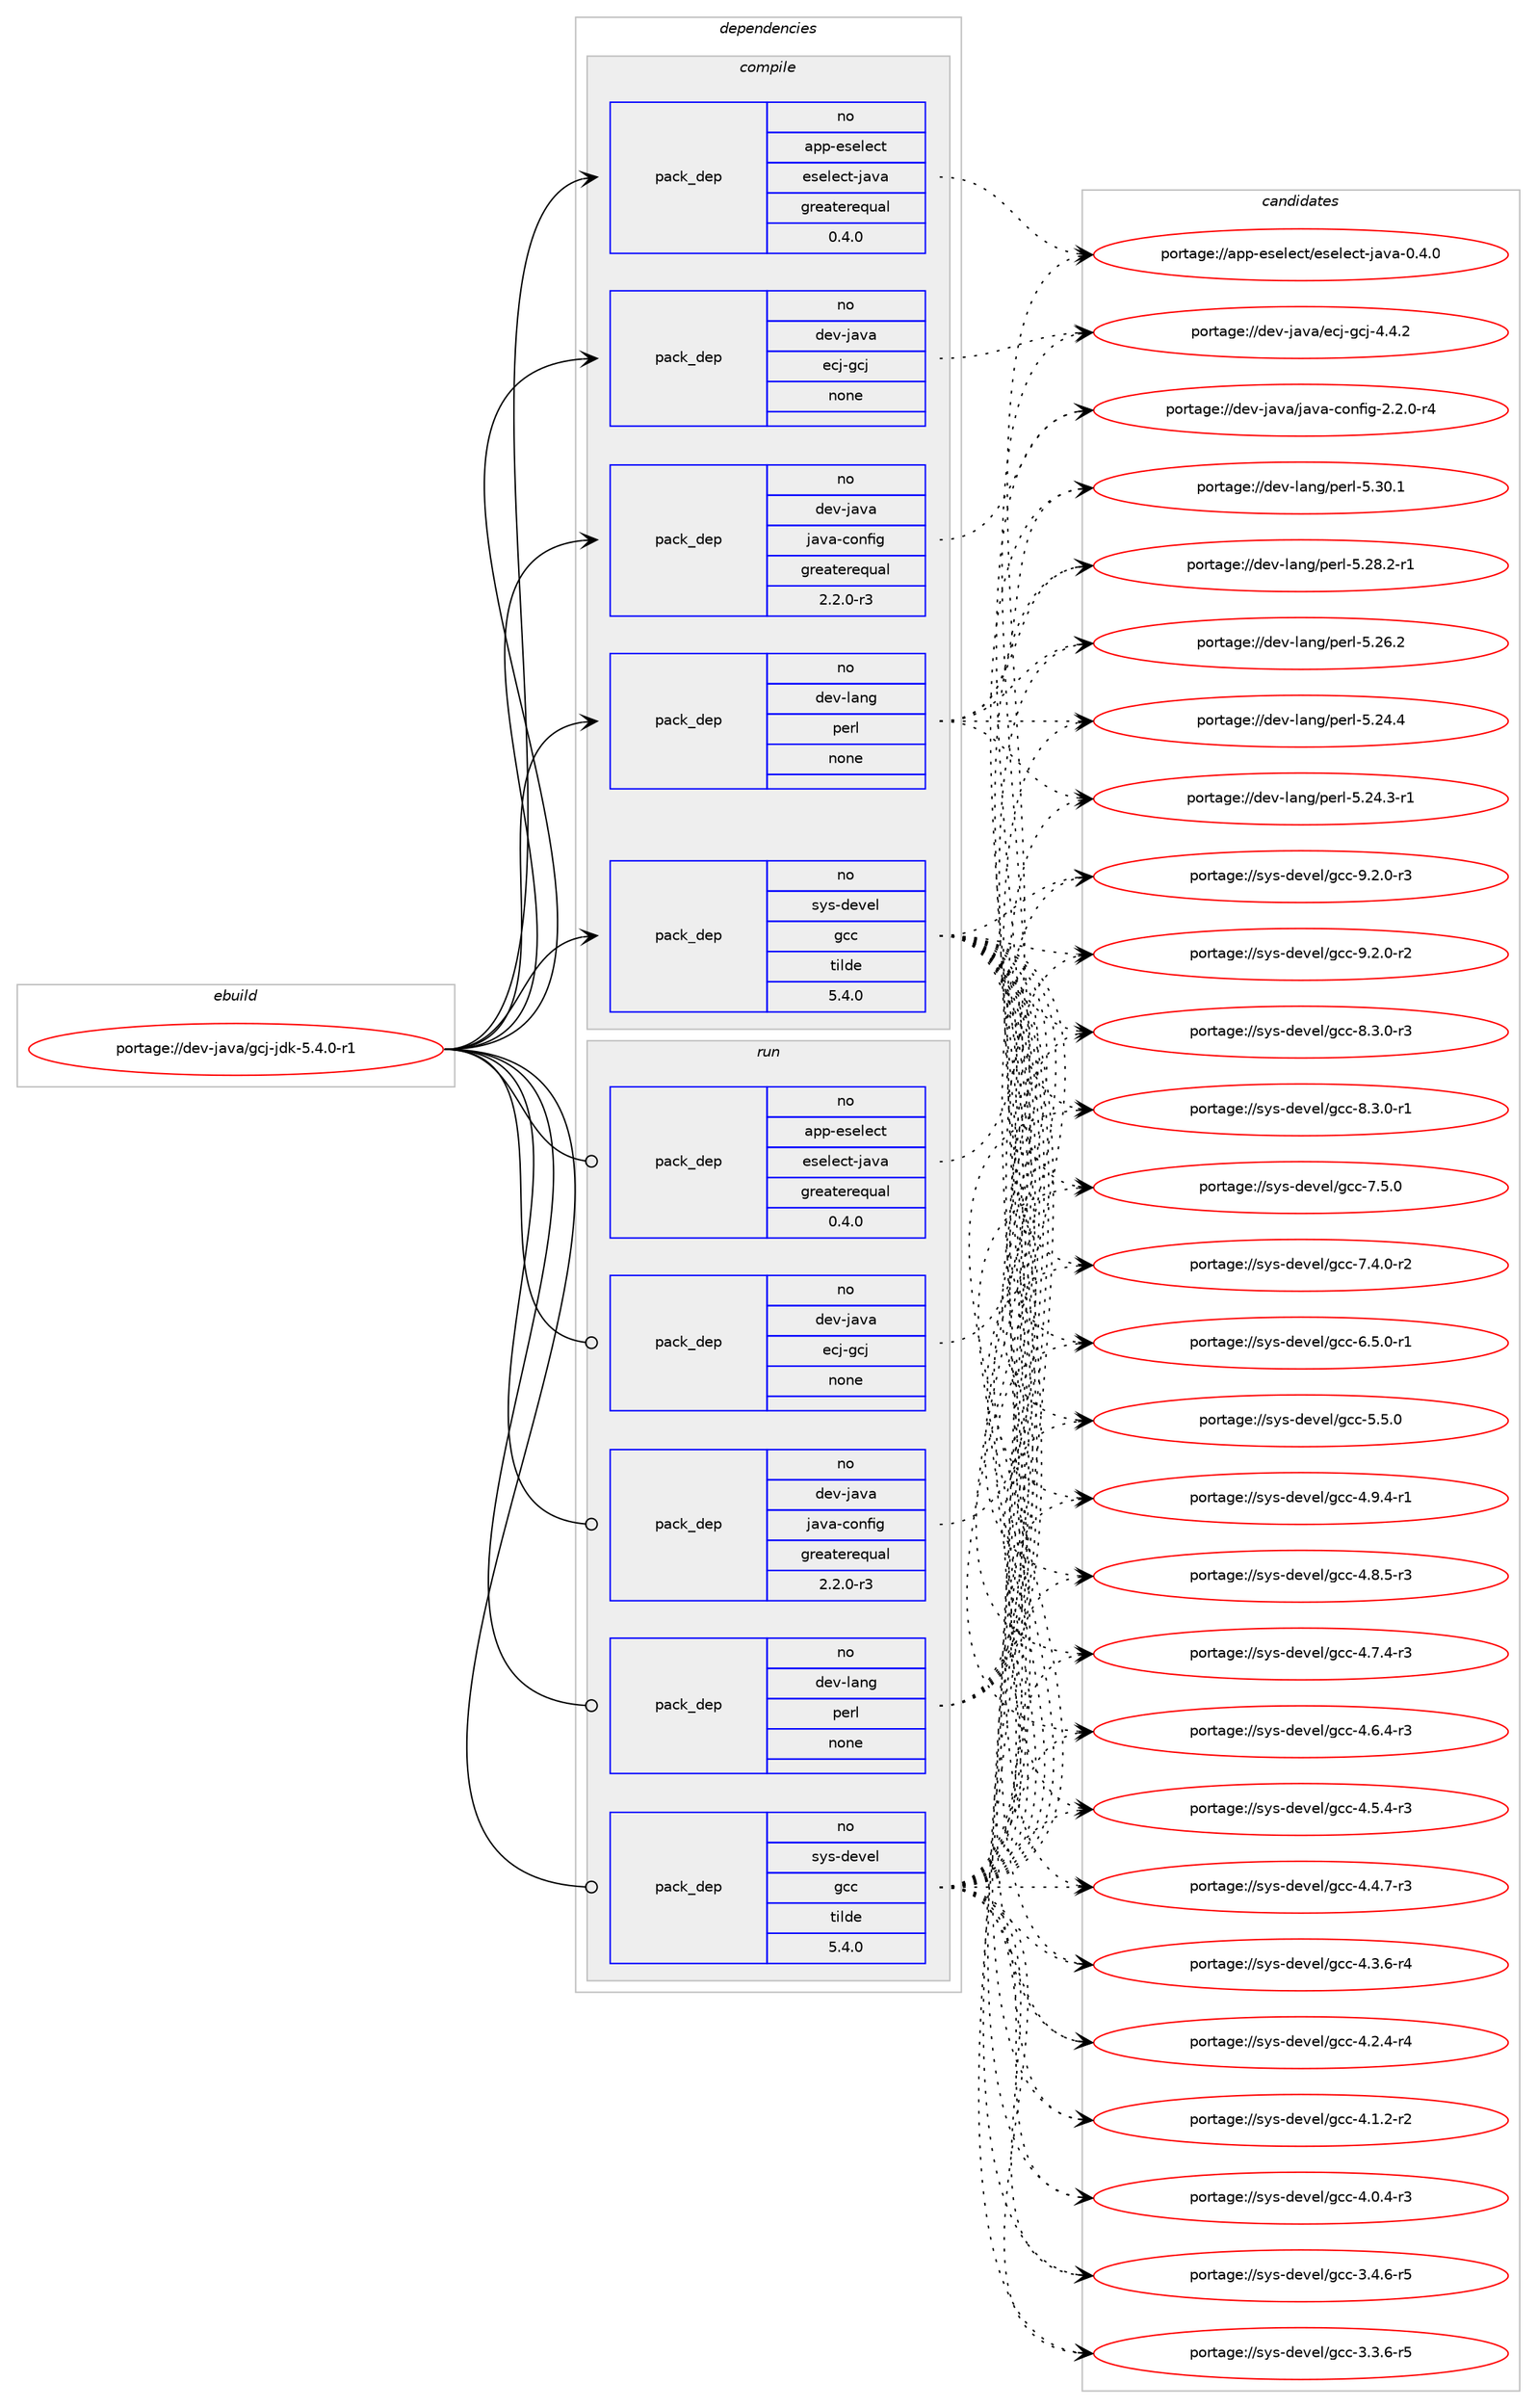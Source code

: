 digraph prolog {

# *************
# Graph options
# *************

newrank=true;
concentrate=true;
compound=true;
graph [rankdir=LR,fontname=Helvetica,fontsize=10,ranksep=1.5];#, ranksep=2.5, nodesep=0.2];
edge  [arrowhead=vee];
node  [fontname=Helvetica,fontsize=10];

# **********
# The ebuild
# **********

subgraph cluster_leftcol {
color=gray;
label=<<i>ebuild</i>>;
id [label="portage://dev-java/gcj-jdk-5.4.0-r1", color=red, width=4, href="../dev-java/gcj-jdk-5.4.0-r1.svg"];
}

# ****************
# The dependencies
# ****************

subgraph cluster_midcol {
color=gray;
label=<<i>dependencies</i>>;
subgraph cluster_compile {
fillcolor="#eeeeee";
style=filled;
label=<<i>compile</i>>;
subgraph pack395894 {
dependency531728 [label=<<TABLE BORDER="0" CELLBORDER="1" CELLSPACING="0" CELLPADDING="4" WIDTH="220"><TR><TD ROWSPAN="6" CELLPADDING="30">pack_dep</TD></TR><TR><TD WIDTH="110">no</TD></TR><TR><TD>app-eselect</TD></TR><TR><TD>eselect-java</TD></TR><TR><TD>greaterequal</TD></TR><TR><TD>0.4.0</TD></TR></TABLE>>, shape=none, color=blue];
}
id:e -> dependency531728:w [weight=20,style="solid",arrowhead="vee"];
subgraph pack395895 {
dependency531729 [label=<<TABLE BORDER="0" CELLBORDER="1" CELLSPACING="0" CELLPADDING="4" WIDTH="220"><TR><TD ROWSPAN="6" CELLPADDING="30">pack_dep</TD></TR><TR><TD WIDTH="110">no</TD></TR><TR><TD>dev-java</TD></TR><TR><TD>ecj-gcj</TD></TR><TR><TD>none</TD></TR><TR><TD></TD></TR></TABLE>>, shape=none, color=blue];
}
id:e -> dependency531729:w [weight=20,style="solid",arrowhead="vee"];
subgraph pack395896 {
dependency531730 [label=<<TABLE BORDER="0" CELLBORDER="1" CELLSPACING="0" CELLPADDING="4" WIDTH="220"><TR><TD ROWSPAN="6" CELLPADDING="30">pack_dep</TD></TR><TR><TD WIDTH="110">no</TD></TR><TR><TD>dev-java</TD></TR><TR><TD>java-config</TD></TR><TR><TD>greaterequal</TD></TR><TR><TD>2.2.0-r3</TD></TR></TABLE>>, shape=none, color=blue];
}
id:e -> dependency531730:w [weight=20,style="solid",arrowhead="vee"];
subgraph pack395897 {
dependency531731 [label=<<TABLE BORDER="0" CELLBORDER="1" CELLSPACING="0" CELLPADDING="4" WIDTH="220"><TR><TD ROWSPAN="6" CELLPADDING="30">pack_dep</TD></TR><TR><TD WIDTH="110">no</TD></TR><TR><TD>dev-lang</TD></TR><TR><TD>perl</TD></TR><TR><TD>none</TD></TR><TR><TD></TD></TR></TABLE>>, shape=none, color=blue];
}
id:e -> dependency531731:w [weight=20,style="solid",arrowhead="vee"];
subgraph pack395898 {
dependency531732 [label=<<TABLE BORDER="0" CELLBORDER="1" CELLSPACING="0" CELLPADDING="4" WIDTH="220"><TR><TD ROWSPAN="6" CELLPADDING="30">pack_dep</TD></TR><TR><TD WIDTH="110">no</TD></TR><TR><TD>sys-devel</TD></TR><TR><TD>gcc</TD></TR><TR><TD>tilde</TD></TR><TR><TD>5.4.0</TD></TR></TABLE>>, shape=none, color=blue];
}
id:e -> dependency531732:w [weight=20,style="solid",arrowhead="vee"];
}
subgraph cluster_compileandrun {
fillcolor="#eeeeee";
style=filled;
label=<<i>compile and run</i>>;
}
subgraph cluster_run {
fillcolor="#eeeeee";
style=filled;
label=<<i>run</i>>;
subgraph pack395899 {
dependency531733 [label=<<TABLE BORDER="0" CELLBORDER="1" CELLSPACING="0" CELLPADDING="4" WIDTH="220"><TR><TD ROWSPAN="6" CELLPADDING="30">pack_dep</TD></TR><TR><TD WIDTH="110">no</TD></TR><TR><TD>app-eselect</TD></TR><TR><TD>eselect-java</TD></TR><TR><TD>greaterequal</TD></TR><TR><TD>0.4.0</TD></TR></TABLE>>, shape=none, color=blue];
}
id:e -> dependency531733:w [weight=20,style="solid",arrowhead="odot"];
subgraph pack395900 {
dependency531734 [label=<<TABLE BORDER="0" CELLBORDER="1" CELLSPACING="0" CELLPADDING="4" WIDTH="220"><TR><TD ROWSPAN="6" CELLPADDING="30">pack_dep</TD></TR><TR><TD WIDTH="110">no</TD></TR><TR><TD>dev-java</TD></TR><TR><TD>ecj-gcj</TD></TR><TR><TD>none</TD></TR><TR><TD></TD></TR></TABLE>>, shape=none, color=blue];
}
id:e -> dependency531734:w [weight=20,style="solid",arrowhead="odot"];
subgraph pack395901 {
dependency531735 [label=<<TABLE BORDER="0" CELLBORDER="1" CELLSPACING="0" CELLPADDING="4" WIDTH="220"><TR><TD ROWSPAN="6" CELLPADDING="30">pack_dep</TD></TR><TR><TD WIDTH="110">no</TD></TR><TR><TD>dev-java</TD></TR><TR><TD>java-config</TD></TR><TR><TD>greaterequal</TD></TR><TR><TD>2.2.0-r3</TD></TR></TABLE>>, shape=none, color=blue];
}
id:e -> dependency531735:w [weight=20,style="solid",arrowhead="odot"];
subgraph pack395902 {
dependency531736 [label=<<TABLE BORDER="0" CELLBORDER="1" CELLSPACING="0" CELLPADDING="4" WIDTH="220"><TR><TD ROWSPAN="6" CELLPADDING="30">pack_dep</TD></TR><TR><TD WIDTH="110">no</TD></TR><TR><TD>dev-lang</TD></TR><TR><TD>perl</TD></TR><TR><TD>none</TD></TR><TR><TD></TD></TR></TABLE>>, shape=none, color=blue];
}
id:e -> dependency531736:w [weight=20,style="solid",arrowhead="odot"];
subgraph pack395903 {
dependency531737 [label=<<TABLE BORDER="0" CELLBORDER="1" CELLSPACING="0" CELLPADDING="4" WIDTH="220"><TR><TD ROWSPAN="6" CELLPADDING="30">pack_dep</TD></TR><TR><TD WIDTH="110">no</TD></TR><TR><TD>sys-devel</TD></TR><TR><TD>gcc</TD></TR><TR><TD>tilde</TD></TR><TR><TD>5.4.0</TD></TR></TABLE>>, shape=none, color=blue];
}
id:e -> dependency531737:w [weight=20,style="solid",arrowhead="odot"];
}
}

# **************
# The candidates
# **************

subgraph cluster_choices {
rank=same;
color=gray;
label=<<i>candidates</i>>;

subgraph choice395894 {
color=black;
nodesep=1;
choice9711211245101115101108101991164710111510110810199116451069711897454846524648 [label="portage://app-eselect/eselect-java-0.4.0", color=red, width=4,href="../app-eselect/eselect-java-0.4.0.svg"];
dependency531728:e -> choice9711211245101115101108101991164710111510110810199116451069711897454846524648:w [style=dotted,weight="100"];
}
subgraph choice395895 {
color=black;
nodesep=1;
choice10010111845106971189747101991064510399106455246524650 [label="portage://dev-java/ecj-gcj-4.4.2", color=red, width=4,href="../dev-java/ecj-gcj-4.4.2.svg"];
dependency531729:e -> choice10010111845106971189747101991064510399106455246524650:w [style=dotted,weight="100"];
}
subgraph choice395896 {
color=black;
nodesep=1;
choice10010111845106971189747106971189745991111101021051034550465046484511452 [label="portage://dev-java/java-config-2.2.0-r4", color=red, width=4,href="../dev-java/java-config-2.2.0-r4.svg"];
dependency531730:e -> choice10010111845106971189747106971189745991111101021051034550465046484511452:w [style=dotted,weight="100"];
}
subgraph choice395897 {
color=black;
nodesep=1;
choice10010111845108971101034711210111410845534651484649 [label="portage://dev-lang/perl-5.30.1", color=red, width=4,href="../dev-lang/perl-5.30.1.svg"];
choice100101118451089711010347112101114108455346505646504511449 [label="portage://dev-lang/perl-5.28.2-r1", color=red, width=4,href="../dev-lang/perl-5.28.2-r1.svg"];
choice10010111845108971101034711210111410845534650544650 [label="portage://dev-lang/perl-5.26.2", color=red, width=4,href="../dev-lang/perl-5.26.2.svg"];
choice10010111845108971101034711210111410845534650524652 [label="portage://dev-lang/perl-5.24.4", color=red, width=4,href="../dev-lang/perl-5.24.4.svg"];
choice100101118451089711010347112101114108455346505246514511449 [label="portage://dev-lang/perl-5.24.3-r1", color=red, width=4,href="../dev-lang/perl-5.24.3-r1.svg"];
dependency531731:e -> choice10010111845108971101034711210111410845534651484649:w [style=dotted,weight="100"];
dependency531731:e -> choice100101118451089711010347112101114108455346505646504511449:w [style=dotted,weight="100"];
dependency531731:e -> choice10010111845108971101034711210111410845534650544650:w [style=dotted,weight="100"];
dependency531731:e -> choice10010111845108971101034711210111410845534650524652:w [style=dotted,weight="100"];
dependency531731:e -> choice100101118451089711010347112101114108455346505246514511449:w [style=dotted,weight="100"];
}
subgraph choice395898 {
color=black;
nodesep=1;
choice115121115451001011181011084710399994557465046484511451 [label="portage://sys-devel/gcc-9.2.0-r3", color=red, width=4,href="../sys-devel/gcc-9.2.0-r3.svg"];
choice115121115451001011181011084710399994557465046484511450 [label="portage://sys-devel/gcc-9.2.0-r2", color=red, width=4,href="../sys-devel/gcc-9.2.0-r2.svg"];
choice115121115451001011181011084710399994556465146484511451 [label="portage://sys-devel/gcc-8.3.0-r3", color=red, width=4,href="../sys-devel/gcc-8.3.0-r3.svg"];
choice115121115451001011181011084710399994556465146484511449 [label="portage://sys-devel/gcc-8.3.0-r1", color=red, width=4,href="../sys-devel/gcc-8.3.0-r1.svg"];
choice11512111545100101118101108471039999455546534648 [label="portage://sys-devel/gcc-7.5.0", color=red, width=4,href="../sys-devel/gcc-7.5.0.svg"];
choice115121115451001011181011084710399994555465246484511450 [label="portage://sys-devel/gcc-7.4.0-r2", color=red, width=4,href="../sys-devel/gcc-7.4.0-r2.svg"];
choice115121115451001011181011084710399994554465346484511449 [label="portage://sys-devel/gcc-6.5.0-r1", color=red, width=4,href="../sys-devel/gcc-6.5.0-r1.svg"];
choice11512111545100101118101108471039999455346534648 [label="portage://sys-devel/gcc-5.5.0", color=red, width=4,href="../sys-devel/gcc-5.5.0.svg"];
choice115121115451001011181011084710399994552465746524511449 [label="portage://sys-devel/gcc-4.9.4-r1", color=red, width=4,href="../sys-devel/gcc-4.9.4-r1.svg"];
choice115121115451001011181011084710399994552465646534511451 [label="portage://sys-devel/gcc-4.8.5-r3", color=red, width=4,href="../sys-devel/gcc-4.8.5-r3.svg"];
choice115121115451001011181011084710399994552465546524511451 [label="portage://sys-devel/gcc-4.7.4-r3", color=red, width=4,href="../sys-devel/gcc-4.7.4-r3.svg"];
choice115121115451001011181011084710399994552465446524511451 [label="portage://sys-devel/gcc-4.6.4-r3", color=red, width=4,href="../sys-devel/gcc-4.6.4-r3.svg"];
choice115121115451001011181011084710399994552465346524511451 [label="portage://sys-devel/gcc-4.5.4-r3", color=red, width=4,href="../sys-devel/gcc-4.5.4-r3.svg"];
choice115121115451001011181011084710399994552465246554511451 [label="portage://sys-devel/gcc-4.4.7-r3", color=red, width=4,href="../sys-devel/gcc-4.4.7-r3.svg"];
choice115121115451001011181011084710399994552465146544511452 [label="portage://sys-devel/gcc-4.3.6-r4", color=red, width=4,href="../sys-devel/gcc-4.3.6-r4.svg"];
choice115121115451001011181011084710399994552465046524511452 [label="portage://sys-devel/gcc-4.2.4-r4", color=red, width=4,href="../sys-devel/gcc-4.2.4-r4.svg"];
choice115121115451001011181011084710399994552464946504511450 [label="portage://sys-devel/gcc-4.1.2-r2", color=red, width=4,href="../sys-devel/gcc-4.1.2-r2.svg"];
choice115121115451001011181011084710399994552464846524511451 [label="portage://sys-devel/gcc-4.0.4-r3", color=red, width=4,href="../sys-devel/gcc-4.0.4-r3.svg"];
choice115121115451001011181011084710399994551465246544511453 [label="portage://sys-devel/gcc-3.4.6-r5", color=red, width=4,href="../sys-devel/gcc-3.4.6-r5.svg"];
choice115121115451001011181011084710399994551465146544511453 [label="portage://sys-devel/gcc-3.3.6-r5", color=red, width=4,href="../sys-devel/gcc-3.3.6-r5.svg"];
dependency531732:e -> choice115121115451001011181011084710399994557465046484511451:w [style=dotted,weight="100"];
dependency531732:e -> choice115121115451001011181011084710399994557465046484511450:w [style=dotted,weight="100"];
dependency531732:e -> choice115121115451001011181011084710399994556465146484511451:w [style=dotted,weight="100"];
dependency531732:e -> choice115121115451001011181011084710399994556465146484511449:w [style=dotted,weight="100"];
dependency531732:e -> choice11512111545100101118101108471039999455546534648:w [style=dotted,weight="100"];
dependency531732:e -> choice115121115451001011181011084710399994555465246484511450:w [style=dotted,weight="100"];
dependency531732:e -> choice115121115451001011181011084710399994554465346484511449:w [style=dotted,weight="100"];
dependency531732:e -> choice11512111545100101118101108471039999455346534648:w [style=dotted,weight="100"];
dependency531732:e -> choice115121115451001011181011084710399994552465746524511449:w [style=dotted,weight="100"];
dependency531732:e -> choice115121115451001011181011084710399994552465646534511451:w [style=dotted,weight="100"];
dependency531732:e -> choice115121115451001011181011084710399994552465546524511451:w [style=dotted,weight="100"];
dependency531732:e -> choice115121115451001011181011084710399994552465446524511451:w [style=dotted,weight="100"];
dependency531732:e -> choice115121115451001011181011084710399994552465346524511451:w [style=dotted,weight="100"];
dependency531732:e -> choice115121115451001011181011084710399994552465246554511451:w [style=dotted,weight="100"];
dependency531732:e -> choice115121115451001011181011084710399994552465146544511452:w [style=dotted,weight="100"];
dependency531732:e -> choice115121115451001011181011084710399994552465046524511452:w [style=dotted,weight="100"];
dependency531732:e -> choice115121115451001011181011084710399994552464946504511450:w [style=dotted,weight="100"];
dependency531732:e -> choice115121115451001011181011084710399994552464846524511451:w [style=dotted,weight="100"];
dependency531732:e -> choice115121115451001011181011084710399994551465246544511453:w [style=dotted,weight="100"];
dependency531732:e -> choice115121115451001011181011084710399994551465146544511453:w [style=dotted,weight="100"];
}
subgraph choice395899 {
color=black;
nodesep=1;
choice9711211245101115101108101991164710111510110810199116451069711897454846524648 [label="portage://app-eselect/eselect-java-0.4.0", color=red, width=4,href="../app-eselect/eselect-java-0.4.0.svg"];
dependency531733:e -> choice9711211245101115101108101991164710111510110810199116451069711897454846524648:w [style=dotted,weight="100"];
}
subgraph choice395900 {
color=black;
nodesep=1;
choice10010111845106971189747101991064510399106455246524650 [label="portage://dev-java/ecj-gcj-4.4.2", color=red, width=4,href="../dev-java/ecj-gcj-4.4.2.svg"];
dependency531734:e -> choice10010111845106971189747101991064510399106455246524650:w [style=dotted,weight="100"];
}
subgraph choice395901 {
color=black;
nodesep=1;
choice10010111845106971189747106971189745991111101021051034550465046484511452 [label="portage://dev-java/java-config-2.2.0-r4", color=red, width=4,href="../dev-java/java-config-2.2.0-r4.svg"];
dependency531735:e -> choice10010111845106971189747106971189745991111101021051034550465046484511452:w [style=dotted,weight="100"];
}
subgraph choice395902 {
color=black;
nodesep=1;
choice10010111845108971101034711210111410845534651484649 [label="portage://dev-lang/perl-5.30.1", color=red, width=4,href="../dev-lang/perl-5.30.1.svg"];
choice100101118451089711010347112101114108455346505646504511449 [label="portage://dev-lang/perl-5.28.2-r1", color=red, width=4,href="../dev-lang/perl-5.28.2-r1.svg"];
choice10010111845108971101034711210111410845534650544650 [label="portage://dev-lang/perl-5.26.2", color=red, width=4,href="../dev-lang/perl-5.26.2.svg"];
choice10010111845108971101034711210111410845534650524652 [label="portage://dev-lang/perl-5.24.4", color=red, width=4,href="../dev-lang/perl-5.24.4.svg"];
choice100101118451089711010347112101114108455346505246514511449 [label="portage://dev-lang/perl-5.24.3-r1", color=red, width=4,href="../dev-lang/perl-5.24.3-r1.svg"];
dependency531736:e -> choice10010111845108971101034711210111410845534651484649:w [style=dotted,weight="100"];
dependency531736:e -> choice100101118451089711010347112101114108455346505646504511449:w [style=dotted,weight="100"];
dependency531736:e -> choice10010111845108971101034711210111410845534650544650:w [style=dotted,weight="100"];
dependency531736:e -> choice10010111845108971101034711210111410845534650524652:w [style=dotted,weight="100"];
dependency531736:e -> choice100101118451089711010347112101114108455346505246514511449:w [style=dotted,weight="100"];
}
subgraph choice395903 {
color=black;
nodesep=1;
choice115121115451001011181011084710399994557465046484511451 [label="portage://sys-devel/gcc-9.2.0-r3", color=red, width=4,href="../sys-devel/gcc-9.2.0-r3.svg"];
choice115121115451001011181011084710399994557465046484511450 [label="portage://sys-devel/gcc-9.2.0-r2", color=red, width=4,href="../sys-devel/gcc-9.2.0-r2.svg"];
choice115121115451001011181011084710399994556465146484511451 [label="portage://sys-devel/gcc-8.3.0-r3", color=red, width=4,href="../sys-devel/gcc-8.3.0-r3.svg"];
choice115121115451001011181011084710399994556465146484511449 [label="portage://sys-devel/gcc-8.3.0-r1", color=red, width=4,href="../sys-devel/gcc-8.3.0-r1.svg"];
choice11512111545100101118101108471039999455546534648 [label="portage://sys-devel/gcc-7.5.0", color=red, width=4,href="../sys-devel/gcc-7.5.0.svg"];
choice115121115451001011181011084710399994555465246484511450 [label="portage://sys-devel/gcc-7.4.0-r2", color=red, width=4,href="../sys-devel/gcc-7.4.0-r2.svg"];
choice115121115451001011181011084710399994554465346484511449 [label="portage://sys-devel/gcc-6.5.0-r1", color=red, width=4,href="../sys-devel/gcc-6.5.0-r1.svg"];
choice11512111545100101118101108471039999455346534648 [label="portage://sys-devel/gcc-5.5.0", color=red, width=4,href="../sys-devel/gcc-5.5.0.svg"];
choice115121115451001011181011084710399994552465746524511449 [label="portage://sys-devel/gcc-4.9.4-r1", color=red, width=4,href="../sys-devel/gcc-4.9.4-r1.svg"];
choice115121115451001011181011084710399994552465646534511451 [label="portage://sys-devel/gcc-4.8.5-r3", color=red, width=4,href="../sys-devel/gcc-4.8.5-r3.svg"];
choice115121115451001011181011084710399994552465546524511451 [label="portage://sys-devel/gcc-4.7.4-r3", color=red, width=4,href="../sys-devel/gcc-4.7.4-r3.svg"];
choice115121115451001011181011084710399994552465446524511451 [label="portage://sys-devel/gcc-4.6.4-r3", color=red, width=4,href="../sys-devel/gcc-4.6.4-r3.svg"];
choice115121115451001011181011084710399994552465346524511451 [label="portage://sys-devel/gcc-4.5.4-r3", color=red, width=4,href="../sys-devel/gcc-4.5.4-r3.svg"];
choice115121115451001011181011084710399994552465246554511451 [label="portage://sys-devel/gcc-4.4.7-r3", color=red, width=4,href="../sys-devel/gcc-4.4.7-r3.svg"];
choice115121115451001011181011084710399994552465146544511452 [label="portage://sys-devel/gcc-4.3.6-r4", color=red, width=4,href="../sys-devel/gcc-4.3.6-r4.svg"];
choice115121115451001011181011084710399994552465046524511452 [label="portage://sys-devel/gcc-4.2.4-r4", color=red, width=4,href="../sys-devel/gcc-4.2.4-r4.svg"];
choice115121115451001011181011084710399994552464946504511450 [label="portage://sys-devel/gcc-4.1.2-r2", color=red, width=4,href="../sys-devel/gcc-4.1.2-r2.svg"];
choice115121115451001011181011084710399994552464846524511451 [label="portage://sys-devel/gcc-4.0.4-r3", color=red, width=4,href="../sys-devel/gcc-4.0.4-r3.svg"];
choice115121115451001011181011084710399994551465246544511453 [label="portage://sys-devel/gcc-3.4.6-r5", color=red, width=4,href="../sys-devel/gcc-3.4.6-r5.svg"];
choice115121115451001011181011084710399994551465146544511453 [label="portage://sys-devel/gcc-3.3.6-r5", color=red, width=4,href="../sys-devel/gcc-3.3.6-r5.svg"];
dependency531737:e -> choice115121115451001011181011084710399994557465046484511451:w [style=dotted,weight="100"];
dependency531737:e -> choice115121115451001011181011084710399994557465046484511450:w [style=dotted,weight="100"];
dependency531737:e -> choice115121115451001011181011084710399994556465146484511451:w [style=dotted,weight="100"];
dependency531737:e -> choice115121115451001011181011084710399994556465146484511449:w [style=dotted,weight="100"];
dependency531737:e -> choice11512111545100101118101108471039999455546534648:w [style=dotted,weight="100"];
dependency531737:e -> choice115121115451001011181011084710399994555465246484511450:w [style=dotted,weight="100"];
dependency531737:e -> choice115121115451001011181011084710399994554465346484511449:w [style=dotted,weight="100"];
dependency531737:e -> choice11512111545100101118101108471039999455346534648:w [style=dotted,weight="100"];
dependency531737:e -> choice115121115451001011181011084710399994552465746524511449:w [style=dotted,weight="100"];
dependency531737:e -> choice115121115451001011181011084710399994552465646534511451:w [style=dotted,weight="100"];
dependency531737:e -> choice115121115451001011181011084710399994552465546524511451:w [style=dotted,weight="100"];
dependency531737:e -> choice115121115451001011181011084710399994552465446524511451:w [style=dotted,weight="100"];
dependency531737:e -> choice115121115451001011181011084710399994552465346524511451:w [style=dotted,weight="100"];
dependency531737:e -> choice115121115451001011181011084710399994552465246554511451:w [style=dotted,weight="100"];
dependency531737:e -> choice115121115451001011181011084710399994552465146544511452:w [style=dotted,weight="100"];
dependency531737:e -> choice115121115451001011181011084710399994552465046524511452:w [style=dotted,weight="100"];
dependency531737:e -> choice115121115451001011181011084710399994552464946504511450:w [style=dotted,weight="100"];
dependency531737:e -> choice115121115451001011181011084710399994552464846524511451:w [style=dotted,weight="100"];
dependency531737:e -> choice115121115451001011181011084710399994551465246544511453:w [style=dotted,weight="100"];
dependency531737:e -> choice115121115451001011181011084710399994551465146544511453:w [style=dotted,weight="100"];
}
}

}
